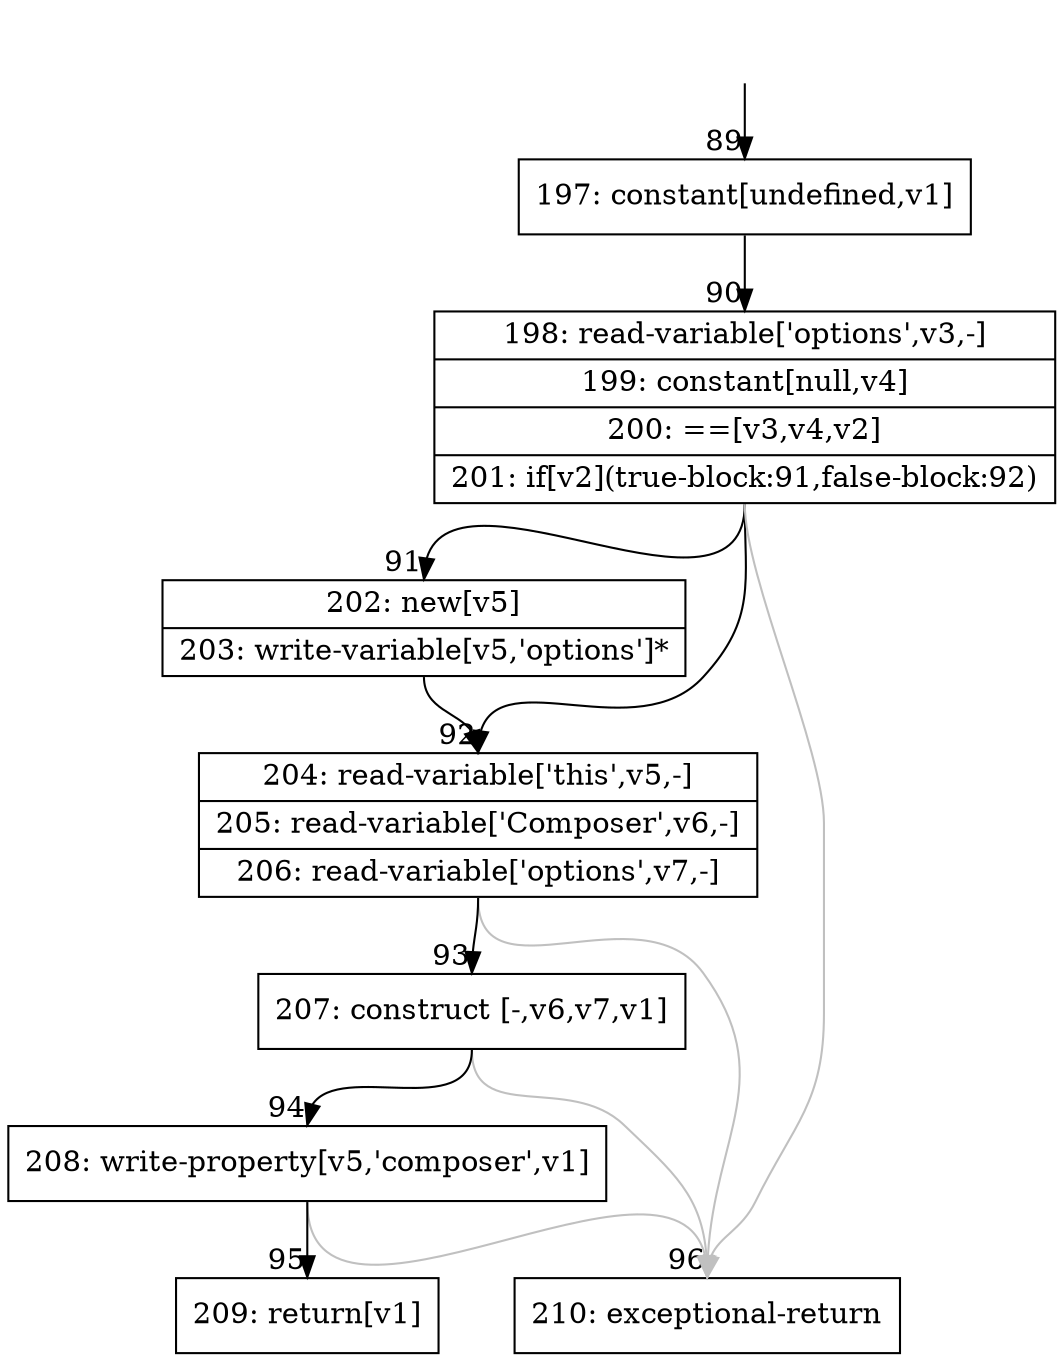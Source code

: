 digraph {
rankdir="TD"
BB_entry14[shape=none,label=""];
BB_entry14 -> BB89 [tailport=s, headport=n, headlabel="    89"]
BB89 [shape=record label="{197: constant[undefined,v1]}" ] 
BB89 -> BB90 [tailport=s, headport=n, headlabel="      90"]
BB90 [shape=record label="{198: read-variable['options',v3,-]|199: constant[null,v4]|200: ==[v3,v4,v2]|201: if[v2](true-block:91,false-block:92)}" ] 
BB90 -> BB91 [tailport=s, headport=n, headlabel="      91"]
BB90 -> BB92 [tailport=s, headport=n, headlabel="      92"]
BB90 -> BB96 [tailport=s, headport=n, color=gray, headlabel="      96"]
BB91 [shape=record label="{202: new[v5]|203: write-variable[v5,'options']*}" ] 
BB91 -> BB92 [tailport=s, headport=n]
BB92 [shape=record label="{204: read-variable['this',v5,-]|205: read-variable['Composer',v6,-]|206: read-variable['options',v7,-]}" ] 
BB92 -> BB93 [tailport=s, headport=n, headlabel="      93"]
BB92 -> BB96 [tailport=s, headport=n, color=gray]
BB93 [shape=record label="{207: construct [-,v6,v7,v1]}" ] 
BB93 -> BB94 [tailport=s, headport=n, headlabel="      94"]
BB93 -> BB96 [tailport=s, headport=n, color=gray]
BB94 [shape=record label="{208: write-property[v5,'composer',v1]}" ] 
BB94 -> BB95 [tailport=s, headport=n, headlabel="      95"]
BB94 -> BB96 [tailport=s, headport=n, color=gray]
BB95 [shape=record label="{209: return[v1]}" ] 
BB96 [shape=record label="{210: exceptional-return}" ] 
//#$~ 116
}
